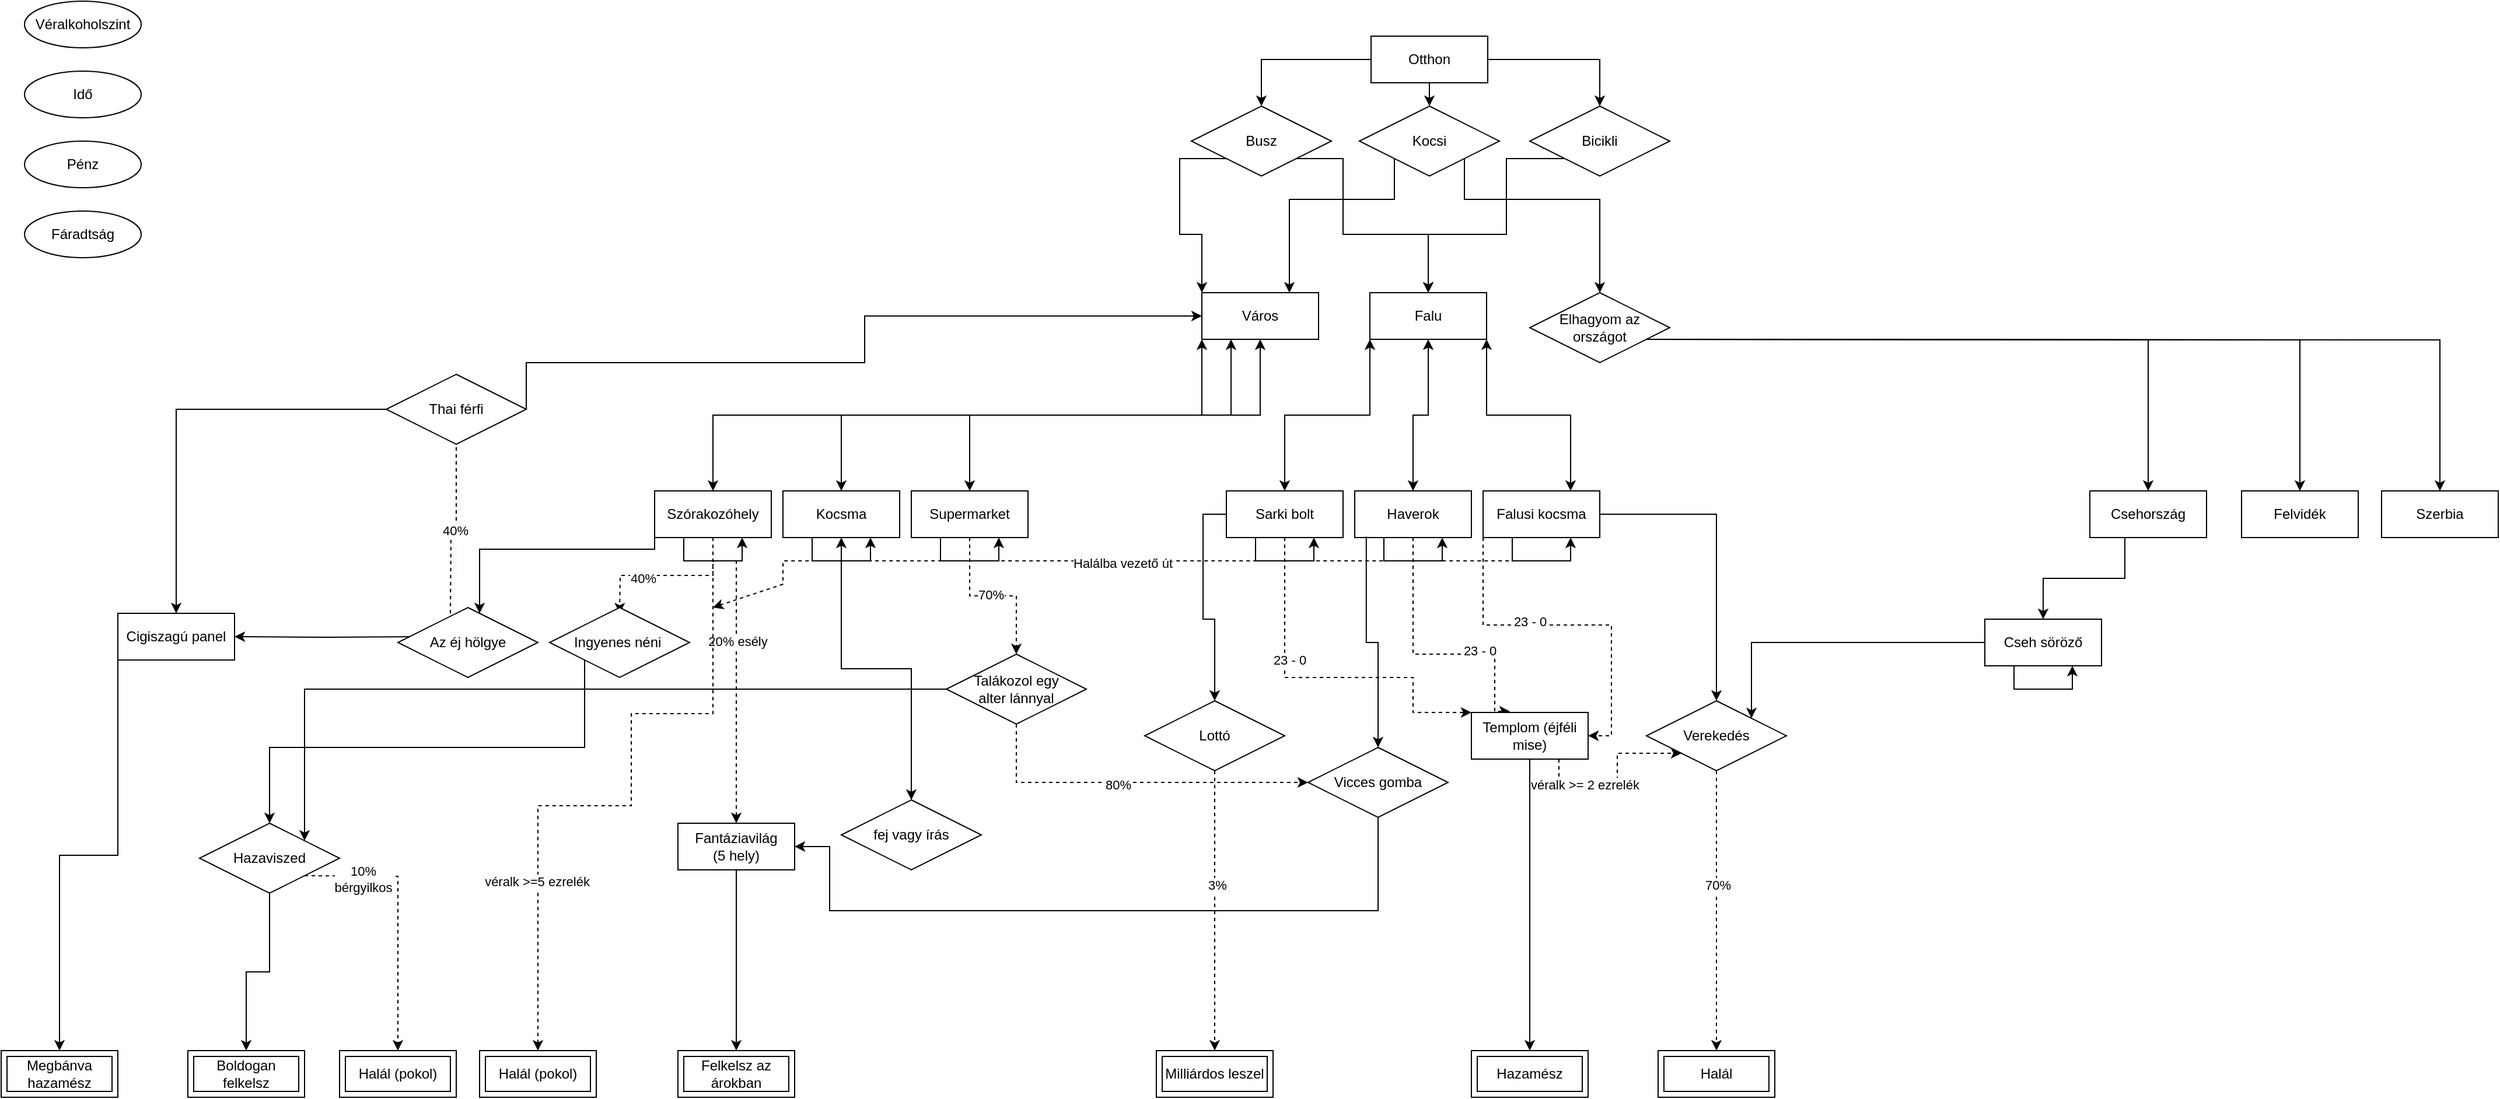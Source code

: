 <mxfile version="22.0.8" type="device">
  <diagram name="1 oldal" id="NKUjbfIIkNCAXG6hOmBV">
    <mxGraphModel dx="2336" dy="832" grid="1" gridSize="10" guides="1" tooltips="1" connect="1" arrows="1" fold="1" page="1" pageScale="1" pageWidth="827" pageHeight="1169" math="0" shadow="0">
      <root>
        <mxCell id="0" />
        <mxCell id="1" parent="0" />
        <mxCell id="3YcAJ76opa_9jH1ES2YX-13" style="edgeStyle=orthogonalEdgeStyle;rounded=0;orthogonalLoop=1;jettySize=auto;html=1;exitX=0;exitY=0.5;exitDx=0;exitDy=0;entryX=0.5;entryY=0;entryDx=0;entryDy=0;" edge="1" parent="1" source="3YcAJ76opa_9jH1ES2YX-1" target="3YcAJ76opa_9jH1ES2YX-11">
          <mxGeometry relative="1" as="geometry" />
        </mxCell>
        <mxCell id="3YcAJ76opa_9jH1ES2YX-14" style="edgeStyle=orthogonalEdgeStyle;rounded=0;orthogonalLoop=1;jettySize=auto;html=1;exitX=0.5;exitY=1;exitDx=0;exitDy=0;entryX=0.5;entryY=0;entryDx=0;entryDy=0;" edge="1" parent="1" source="3YcAJ76opa_9jH1ES2YX-1" target="3YcAJ76opa_9jH1ES2YX-9">
          <mxGeometry relative="1" as="geometry" />
        </mxCell>
        <mxCell id="3YcAJ76opa_9jH1ES2YX-15" style="edgeStyle=orthogonalEdgeStyle;rounded=0;orthogonalLoop=1;jettySize=auto;html=1;exitX=1;exitY=0.5;exitDx=0;exitDy=0;entryX=0.5;entryY=0;entryDx=0;entryDy=0;" edge="1" parent="1" source="3YcAJ76opa_9jH1ES2YX-1" target="3YcAJ76opa_9jH1ES2YX-12">
          <mxGeometry relative="1" as="geometry" />
        </mxCell>
        <mxCell id="3YcAJ76opa_9jH1ES2YX-1" value="Otthon" style="whiteSpace=wrap;html=1;align=center;" vertex="1" parent="1">
          <mxGeometry x="364" y="50" width="100" height="40" as="geometry" />
        </mxCell>
        <mxCell id="3YcAJ76opa_9jH1ES2YX-2" value="Véralkoholszint" style="ellipse;whiteSpace=wrap;html=1;align=center;" vertex="1" parent="1">
          <mxGeometry x="-790" y="20" width="100" height="40" as="geometry" />
        </mxCell>
        <mxCell id="3YcAJ76opa_9jH1ES2YX-3" value="Idő" style="ellipse;whiteSpace=wrap;html=1;align=center;" vertex="1" parent="1">
          <mxGeometry x="-790" y="80" width="100" height="40" as="geometry" />
        </mxCell>
        <mxCell id="3YcAJ76opa_9jH1ES2YX-4" value="Pénz" style="ellipse;whiteSpace=wrap;html=1;align=center;" vertex="1" parent="1">
          <mxGeometry x="-790" y="140" width="100" height="40" as="geometry" />
        </mxCell>
        <mxCell id="3YcAJ76opa_9jH1ES2YX-24" style="edgeStyle=orthogonalEdgeStyle;rounded=0;orthogonalLoop=1;jettySize=auto;html=1;exitX=0;exitY=1;exitDx=0;exitDy=0;entryX=0.5;entryY=0;entryDx=0;entryDy=0;startArrow=classic;startFill=1;" edge="1" parent="1" source="3YcAJ76opa_9jH1ES2YX-5" target="3YcAJ76opa_9jH1ES2YX-23">
          <mxGeometry relative="1" as="geometry" />
        </mxCell>
        <mxCell id="3YcAJ76opa_9jH1ES2YX-27" style="edgeStyle=orthogonalEdgeStyle;rounded=0;orthogonalLoop=1;jettySize=auto;html=1;exitX=0.25;exitY=1;exitDx=0;exitDy=0;entryX=0.5;entryY=0;entryDx=0;entryDy=0;startArrow=classic;startFill=1;" edge="1" parent="1" source="3YcAJ76opa_9jH1ES2YX-5" target="3YcAJ76opa_9jH1ES2YX-25">
          <mxGeometry relative="1" as="geometry" />
        </mxCell>
        <mxCell id="3YcAJ76opa_9jH1ES2YX-29" style="edgeStyle=orthogonalEdgeStyle;rounded=0;orthogonalLoop=1;jettySize=auto;html=1;exitX=0.5;exitY=1;exitDx=0;exitDy=0;entryX=0.5;entryY=0;entryDx=0;entryDy=0;startArrow=classic;startFill=1;" edge="1" parent="1" source="3YcAJ76opa_9jH1ES2YX-5" target="3YcAJ76opa_9jH1ES2YX-28">
          <mxGeometry relative="1" as="geometry" />
        </mxCell>
        <mxCell id="3YcAJ76opa_9jH1ES2YX-5" value="Város" style="whiteSpace=wrap;html=1;align=center;" vertex="1" parent="1">
          <mxGeometry x="219" y="270" width="100" height="40" as="geometry" />
        </mxCell>
        <mxCell id="3YcAJ76opa_9jH1ES2YX-33" style="edgeStyle=orthogonalEdgeStyle;rounded=0;orthogonalLoop=1;jettySize=auto;html=1;exitX=0;exitY=1;exitDx=0;exitDy=0;entryX=0.5;entryY=0;entryDx=0;entryDy=0;startArrow=classic;startFill=1;" edge="1" parent="1" source="3YcAJ76opa_9jH1ES2YX-6" target="3YcAJ76opa_9jH1ES2YX-32">
          <mxGeometry relative="1" as="geometry" />
        </mxCell>
        <mxCell id="3YcAJ76opa_9jH1ES2YX-49" style="edgeStyle=orthogonalEdgeStyle;rounded=0;orthogonalLoop=1;jettySize=auto;html=1;exitX=0.5;exitY=1;exitDx=0;exitDy=0;entryX=0.5;entryY=0;entryDx=0;entryDy=0;startArrow=classic;startFill=1;" edge="1" parent="1" source="3YcAJ76opa_9jH1ES2YX-6" target="3YcAJ76opa_9jH1ES2YX-34">
          <mxGeometry relative="1" as="geometry" />
        </mxCell>
        <mxCell id="3YcAJ76opa_9jH1ES2YX-52" style="edgeStyle=orthogonalEdgeStyle;rounded=0;orthogonalLoop=1;jettySize=auto;html=1;exitX=1;exitY=1;exitDx=0;exitDy=0;entryX=0.75;entryY=0;entryDx=0;entryDy=0;startArrow=classic;startFill=1;" edge="1" parent="1" source="3YcAJ76opa_9jH1ES2YX-6" target="3YcAJ76opa_9jH1ES2YX-36">
          <mxGeometry relative="1" as="geometry" />
        </mxCell>
        <mxCell id="3YcAJ76opa_9jH1ES2YX-6" value="Falu" style="whiteSpace=wrap;html=1;align=center;" vertex="1" parent="1">
          <mxGeometry x="363" y="270" width="100" height="40" as="geometry" />
        </mxCell>
        <mxCell id="3YcAJ76opa_9jH1ES2YX-46" style="edgeStyle=orthogonalEdgeStyle;rounded=0;orthogonalLoop=1;jettySize=auto;html=1;exitX=1;exitY=1;exitDx=0;exitDy=0;entryX=0.5;entryY=0;entryDx=0;entryDy=0;" edge="1" parent="1" target="3YcAJ76opa_9jH1ES2YX-45">
          <mxGeometry relative="1" as="geometry">
            <mxPoint x="610" y="310" as="sourcePoint" />
          </mxGeometry>
        </mxCell>
        <mxCell id="3YcAJ76opa_9jH1ES2YX-47" style="edgeStyle=orthogonalEdgeStyle;rounded=0;orthogonalLoop=1;jettySize=auto;html=1;exitX=0.75;exitY=1;exitDx=0;exitDy=0;entryX=0.5;entryY=0;entryDx=0;entryDy=0;" edge="1" parent="1" target="3YcAJ76opa_9jH1ES2YX-44">
          <mxGeometry relative="1" as="geometry">
            <mxPoint x="585" y="310" as="sourcePoint" />
          </mxGeometry>
        </mxCell>
        <mxCell id="3YcAJ76opa_9jH1ES2YX-48" style="edgeStyle=orthogonalEdgeStyle;rounded=0;orthogonalLoop=1;jettySize=auto;html=1;exitX=0.5;exitY=1;exitDx=0;exitDy=0;entryX=0.5;entryY=0;entryDx=0;entryDy=0;" edge="1" parent="1" target="3YcAJ76opa_9jH1ES2YX-43">
          <mxGeometry relative="1" as="geometry">
            <mxPoint x="560" y="310" as="sourcePoint" />
          </mxGeometry>
        </mxCell>
        <mxCell id="3YcAJ76opa_9jH1ES2YX-17" style="edgeStyle=orthogonalEdgeStyle;rounded=0;orthogonalLoop=1;jettySize=auto;html=1;exitX=1;exitY=1;exitDx=0;exitDy=0;entryX=0.5;entryY=0;entryDx=0;entryDy=0;" edge="1" parent="1" source="3YcAJ76opa_9jH1ES2YX-9">
          <mxGeometry relative="1" as="geometry">
            <mxPoint x="560" y="270" as="targetPoint" />
            <Array as="points">
              <mxPoint x="444" y="190" />
              <mxPoint x="560" y="190" />
            </Array>
          </mxGeometry>
        </mxCell>
        <mxCell id="3YcAJ76opa_9jH1ES2YX-21" style="edgeStyle=orthogonalEdgeStyle;rounded=0;orthogonalLoop=1;jettySize=auto;html=1;exitX=0;exitY=1;exitDx=0;exitDy=0;entryX=0.75;entryY=0;entryDx=0;entryDy=0;" edge="1" parent="1" source="3YcAJ76opa_9jH1ES2YX-9" target="3YcAJ76opa_9jH1ES2YX-5">
          <mxGeometry relative="1" as="geometry">
            <Array as="points">
              <mxPoint x="384" y="190" />
              <mxPoint x="294" y="190" />
            </Array>
          </mxGeometry>
        </mxCell>
        <mxCell id="3YcAJ76opa_9jH1ES2YX-9" value="Kocsi" style="shape=rhombus;perimeter=rhombusPerimeter;whiteSpace=wrap;html=1;align=center;" vertex="1" parent="1">
          <mxGeometry x="354" y="110" width="120" height="60" as="geometry" />
        </mxCell>
        <mxCell id="3YcAJ76opa_9jH1ES2YX-19" style="edgeStyle=orthogonalEdgeStyle;rounded=0;orthogonalLoop=1;jettySize=auto;html=1;exitX=1;exitY=1;exitDx=0;exitDy=0;entryX=0.5;entryY=0;entryDx=0;entryDy=0;" edge="1" parent="1" source="3YcAJ76opa_9jH1ES2YX-11" target="3YcAJ76opa_9jH1ES2YX-6">
          <mxGeometry relative="1" as="geometry">
            <Array as="points">
              <mxPoint x="340" y="155" />
              <mxPoint x="340" y="220" />
              <mxPoint x="413" y="220" />
            </Array>
          </mxGeometry>
        </mxCell>
        <mxCell id="3YcAJ76opa_9jH1ES2YX-22" style="edgeStyle=orthogonalEdgeStyle;rounded=0;orthogonalLoop=1;jettySize=auto;html=1;exitX=0;exitY=1;exitDx=0;exitDy=0;entryX=0;entryY=0;entryDx=0;entryDy=0;" edge="1" parent="1" source="3YcAJ76opa_9jH1ES2YX-11" target="3YcAJ76opa_9jH1ES2YX-5">
          <mxGeometry relative="1" as="geometry">
            <Array as="points">
              <mxPoint x="200" y="155" />
              <mxPoint x="200" y="220" />
              <mxPoint x="219" y="220" />
            </Array>
          </mxGeometry>
        </mxCell>
        <mxCell id="3YcAJ76opa_9jH1ES2YX-11" value="Busz" style="shape=rhombus;perimeter=rhombusPerimeter;whiteSpace=wrap;html=1;align=center;" vertex="1" parent="1">
          <mxGeometry x="210" y="110" width="120" height="60" as="geometry" />
        </mxCell>
        <mxCell id="3YcAJ76opa_9jH1ES2YX-20" style="edgeStyle=orthogonalEdgeStyle;rounded=0;orthogonalLoop=1;jettySize=auto;html=1;exitX=0;exitY=1;exitDx=0;exitDy=0;entryX=0.5;entryY=0;entryDx=0;entryDy=0;" edge="1" parent="1" source="3YcAJ76opa_9jH1ES2YX-12" target="3YcAJ76opa_9jH1ES2YX-6">
          <mxGeometry relative="1" as="geometry">
            <Array as="points">
              <mxPoint x="480" y="155" />
              <mxPoint x="480" y="220" />
              <mxPoint x="413" y="220" />
            </Array>
          </mxGeometry>
        </mxCell>
        <mxCell id="3YcAJ76opa_9jH1ES2YX-12" value="Bicikli" style="shape=rhombus;perimeter=rhombusPerimeter;whiteSpace=wrap;html=1;align=center;" vertex="1" parent="1">
          <mxGeometry x="500" y="110" width="120" height="60" as="geometry" />
        </mxCell>
        <mxCell id="3YcAJ76opa_9jH1ES2YX-58" style="edgeStyle=orthogonalEdgeStyle;rounded=0;orthogonalLoop=1;jettySize=auto;html=1;exitX=0;exitY=1;exitDx=0;exitDy=0;entryX=0.5;entryY=0;entryDx=0;entryDy=0;" edge="1" parent="1" source="3YcAJ76opa_9jH1ES2YX-23">
          <mxGeometry relative="1" as="geometry">
            <mxPoint x="-400" y="545" as="targetPoint" />
            <Array as="points">
              <mxPoint x="-250" y="490" />
              <mxPoint x="-400" y="490" />
            </Array>
          </mxGeometry>
        </mxCell>
        <mxCell id="3YcAJ76opa_9jH1ES2YX-59" style="edgeStyle=orthogonalEdgeStyle;rounded=0;orthogonalLoop=1;jettySize=auto;html=1;exitX=0.5;exitY=1;exitDx=0;exitDy=0;entryX=0.5;entryY=0;entryDx=0;entryDy=0;dashed=1;" edge="1" parent="1" source="3YcAJ76opa_9jH1ES2YX-23">
          <mxGeometry relative="1" as="geometry">
            <mxPoint x="-280.0" y="545" as="targetPoint" />
          </mxGeometry>
        </mxCell>
        <mxCell id="3YcAJ76opa_9jH1ES2YX-119" value="40%" style="edgeLabel;html=1;align=center;verticalAlign=middle;resizable=0;points=[];" vertex="1" connectable="0" parent="3YcAJ76opa_9jH1ES2YX-59">
          <mxGeometry x="0.287" y="2" relative="1" as="geometry">
            <mxPoint as="offset" />
          </mxGeometry>
        </mxCell>
        <mxCell id="3YcAJ76opa_9jH1ES2YX-23" value="Szórakozóhely" style="whiteSpace=wrap;html=1;align=center;gradientColor=none;perimeterSpacing=0;glass=0;" vertex="1" parent="1">
          <mxGeometry x="-250" y="440" width="100" height="40" as="geometry" />
        </mxCell>
        <mxCell id="3YcAJ76opa_9jH1ES2YX-137" style="edgeStyle=orthogonalEdgeStyle;rounded=0;orthogonalLoop=1;jettySize=auto;html=1;exitX=0.5;exitY=1;exitDx=0;exitDy=0;entryX=0.5;entryY=0;entryDx=0;entryDy=0;startArrow=classic;startFill=1;" edge="1" parent="1" source="3YcAJ76opa_9jH1ES2YX-25" target="3YcAJ76opa_9jH1ES2YX-136">
          <mxGeometry relative="1" as="geometry" />
        </mxCell>
        <mxCell id="3YcAJ76opa_9jH1ES2YX-25" value="Kocsma" style="whiteSpace=wrap;html=1;align=center;" vertex="1" parent="1">
          <mxGeometry x="-140" y="440" width="100" height="40" as="geometry" />
        </mxCell>
        <mxCell id="3YcAJ76opa_9jH1ES2YX-26" value="Fáradtság" style="ellipse;whiteSpace=wrap;html=1;align=center;" vertex="1" parent="1">
          <mxGeometry x="-790" y="200" width="100" height="40" as="geometry" />
        </mxCell>
        <mxCell id="3YcAJ76opa_9jH1ES2YX-132" style="edgeStyle=orthogonalEdgeStyle;rounded=0;orthogonalLoop=1;jettySize=auto;html=1;exitX=0.5;exitY=1;exitDx=0;exitDy=0;entryX=0.5;entryY=0;entryDx=0;entryDy=0;dashed=1;" edge="1" parent="1" source="3YcAJ76opa_9jH1ES2YX-28" target="3YcAJ76opa_9jH1ES2YX-130">
          <mxGeometry relative="1" as="geometry" />
        </mxCell>
        <mxCell id="3YcAJ76opa_9jH1ES2YX-133" value="70%" style="edgeLabel;html=1;align=center;verticalAlign=middle;resizable=0;points=[];" vertex="1" connectable="0" parent="3YcAJ76opa_9jH1ES2YX-132">
          <mxGeometry x="-0.036" y="1" relative="1" as="geometry">
            <mxPoint as="offset" />
          </mxGeometry>
        </mxCell>
        <mxCell id="3YcAJ76opa_9jH1ES2YX-28" value="Supermarket" style="whiteSpace=wrap;html=1;align=center;" vertex="1" parent="1">
          <mxGeometry x="-30" y="440" width="100" height="40" as="geometry" />
        </mxCell>
        <mxCell id="3YcAJ76opa_9jH1ES2YX-82" style="edgeStyle=orthogonalEdgeStyle;rounded=0;orthogonalLoop=1;jettySize=auto;html=1;exitX=0.5;exitY=1;exitDx=0;exitDy=0;entryX=0;entryY=0;entryDx=0;entryDy=0;dashed=1;" edge="1" parent="1" source="3YcAJ76opa_9jH1ES2YX-32" target="3YcAJ76opa_9jH1ES2YX-81">
          <mxGeometry relative="1" as="geometry">
            <Array as="points">
              <mxPoint x="290" y="600" />
              <mxPoint x="400" y="600" />
            </Array>
          </mxGeometry>
        </mxCell>
        <mxCell id="3YcAJ76opa_9jH1ES2YX-85" value="23 - 0" style="edgeLabel;html=1;align=center;verticalAlign=middle;resizable=0;points=[];" vertex="1" connectable="0" parent="3YcAJ76opa_9jH1ES2YX-82">
          <mxGeometry x="-0.321" y="4" relative="1" as="geometry">
            <mxPoint as="offset" />
          </mxGeometry>
        </mxCell>
        <mxCell id="3YcAJ76opa_9jH1ES2YX-141" style="edgeStyle=orthogonalEdgeStyle;rounded=0;orthogonalLoop=1;jettySize=auto;html=1;entryX=0.5;entryY=0;entryDx=0;entryDy=0;" edge="1" parent="1" source="3YcAJ76opa_9jH1ES2YX-32" target="3YcAJ76opa_9jH1ES2YX-140">
          <mxGeometry relative="1" as="geometry">
            <mxPoint x="230" y="640" as="targetPoint" />
            <Array as="points">
              <mxPoint x="220" y="460" />
              <mxPoint x="220" y="550" />
              <mxPoint x="230" y="550" />
            </Array>
          </mxGeometry>
        </mxCell>
        <mxCell id="3YcAJ76opa_9jH1ES2YX-32" value="Sarki bolt" style="whiteSpace=wrap;html=1;align=center;" vertex="1" parent="1">
          <mxGeometry x="240" y="440" width="100" height="40" as="geometry" />
        </mxCell>
        <mxCell id="3YcAJ76opa_9jH1ES2YX-83" style="edgeStyle=orthogonalEdgeStyle;rounded=0;orthogonalLoop=1;jettySize=auto;html=1;exitX=0.5;exitY=1;exitDx=0;exitDy=0;entryX=0.33;entryY=-0.025;entryDx=0;entryDy=0;dashed=1;entryPerimeter=0;" edge="1" parent="1" source="3YcAJ76opa_9jH1ES2YX-34" target="3YcAJ76opa_9jH1ES2YX-81">
          <mxGeometry relative="1" as="geometry">
            <Array as="points">
              <mxPoint x="400" y="580" />
              <mxPoint x="470" y="580" />
              <mxPoint x="470" y="629" />
            </Array>
          </mxGeometry>
        </mxCell>
        <mxCell id="3YcAJ76opa_9jH1ES2YX-86" value="23 - 0" style="edgeLabel;html=1;align=center;verticalAlign=middle;resizable=0;points=[];" vertex="1" connectable="0" parent="3YcAJ76opa_9jH1ES2YX-83">
          <mxGeometry x="0.354" y="3" relative="1" as="geometry">
            <mxPoint as="offset" />
          </mxGeometry>
        </mxCell>
        <mxCell id="3YcAJ76opa_9jH1ES2YX-34" value="Haverok" style="whiteSpace=wrap;html=1;align=center;" vertex="1" parent="1">
          <mxGeometry x="350" y="440" width="100" height="40" as="geometry" />
        </mxCell>
        <mxCell id="3YcAJ76opa_9jH1ES2YX-84" style="edgeStyle=orthogonalEdgeStyle;rounded=0;orthogonalLoop=1;jettySize=auto;html=1;exitX=0;exitY=1;exitDx=0;exitDy=0;entryX=1;entryY=0.5;entryDx=0;entryDy=0;dashed=1;" edge="1" parent="1" source="3YcAJ76opa_9jH1ES2YX-36" target="3YcAJ76opa_9jH1ES2YX-81">
          <mxGeometry relative="1" as="geometry" />
        </mxCell>
        <mxCell id="3YcAJ76opa_9jH1ES2YX-87" value="23 - 0" style="edgeLabel;html=1;align=center;verticalAlign=middle;resizable=0;points=[];" vertex="1" connectable="0" parent="3YcAJ76opa_9jH1ES2YX-84">
          <mxGeometry x="-0.234" y="3" relative="1" as="geometry">
            <mxPoint as="offset" />
          </mxGeometry>
        </mxCell>
        <mxCell id="3YcAJ76opa_9jH1ES2YX-146" style="edgeStyle=orthogonalEdgeStyle;rounded=0;orthogonalLoop=1;jettySize=auto;html=1;exitX=1;exitY=0.5;exitDx=0;exitDy=0;entryX=0.5;entryY=0;entryDx=0;entryDy=0;" edge="1" parent="1" source="3YcAJ76opa_9jH1ES2YX-36" target="3YcAJ76opa_9jH1ES2YX-145">
          <mxGeometry relative="1" as="geometry" />
        </mxCell>
        <mxCell id="3YcAJ76opa_9jH1ES2YX-36" value="Falusi kocsma" style="whiteSpace=wrap;html=1;align=center;" vertex="1" parent="1">
          <mxGeometry x="460" y="440" width="100" height="40" as="geometry" />
        </mxCell>
        <mxCell id="3YcAJ76opa_9jH1ES2YX-164" style="edgeStyle=orthogonalEdgeStyle;rounded=0;orthogonalLoop=1;jettySize=auto;html=1;entryX=0.5;entryY=0;entryDx=0;entryDy=0;startArrow=none;startFill=0;" edge="1" parent="1" source="3YcAJ76opa_9jH1ES2YX-43" target="3YcAJ76opa_9jH1ES2YX-162">
          <mxGeometry relative="1" as="geometry">
            <Array as="points">
              <mxPoint x="1010" y="515" />
              <mxPoint x="940" y="515" />
            </Array>
          </mxGeometry>
        </mxCell>
        <mxCell id="3YcAJ76opa_9jH1ES2YX-43" value="Csehország" style="whiteSpace=wrap;html=1;align=center;" vertex="1" parent="1">
          <mxGeometry x="980" y="440" width="100" height="40" as="geometry" />
        </mxCell>
        <mxCell id="3YcAJ76opa_9jH1ES2YX-44" value="Felvidék" style="whiteSpace=wrap;html=1;align=center;" vertex="1" parent="1">
          <mxGeometry x="1110" y="440" width="100" height="40" as="geometry" />
        </mxCell>
        <mxCell id="3YcAJ76opa_9jH1ES2YX-45" value="Szerbia" style="whiteSpace=wrap;html=1;align=center;" vertex="1" parent="1">
          <mxGeometry x="1230" y="440" width="100" height="40" as="geometry" />
        </mxCell>
        <mxCell id="3YcAJ76opa_9jH1ES2YX-99" style="edgeStyle=orthogonalEdgeStyle;rounded=0;orthogonalLoop=1;jettySize=auto;html=1;exitX=0;exitY=0.5;exitDx=0;exitDy=0;entryX=1;entryY=0.5;entryDx=0;entryDy=0;" edge="1" parent="1" target="3YcAJ76opa_9jH1ES2YX-98">
          <mxGeometry relative="1" as="geometry">
            <mxPoint x="-450.0" y="565" as="sourcePoint" />
          </mxGeometry>
        </mxCell>
        <mxCell id="3YcAJ76opa_9jH1ES2YX-104" style="edgeStyle=orthogonalEdgeStyle;rounded=0;orthogonalLoop=1;jettySize=auto;html=1;exitX=0.25;exitY=0;exitDx=0;exitDy=0;endArrow=none;endFill=0;shadow=1;dashed=1;entryX=0.5;entryY=1;entryDx=0;entryDy=0;" edge="1" parent="1" target="3YcAJ76opa_9jH1ES2YX-109">
          <mxGeometry relative="1" as="geometry">
            <mxPoint x="-422.0" y="402" as="targetPoint" />
            <mxPoint x="-425.0" y="545" as="sourcePoint" />
          </mxGeometry>
        </mxCell>
        <mxCell id="3YcAJ76opa_9jH1ES2YX-105" value="40%" style="edgeLabel;html=1;align=center;verticalAlign=middle;resizable=0;points=[];" vertex="1" connectable="0" parent="3YcAJ76opa_9jH1ES2YX-104">
          <mxGeometry x="-0.018" y="-2" relative="1" as="geometry">
            <mxPoint x="2" y="-1" as="offset" />
          </mxGeometry>
        </mxCell>
        <mxCell id="3YcAJ76opa_9jH1ES2YX-116" style="edgeStyle=orthogonalEdgeStyle;rounded=0;orthogonalLoop=1;jettySize=auto;html=1;exitX=0;exitY=1;exitDx=0;exitDy=0;entryX=0.5;entryY=0;entryDx=0;entryDy=0;" edge="1" parent="1" source="3YcAJ76opa_9jH1ES2YX-161" target="3YcAJ76opa_9jH1ES2YX-115">
          <mxGeometry relative="1" as="geometry">
            <mxPoint x="-280.0" y="585" as="sourcePoint" />
            <Array as="points">
              <mxPoint x="-310" y="660" />
              <mxPoint x="-580" y="660" />
            </Array>
          </mxGeometry>
        </mxCell>
        <mxCell id="3YcAJ76opa_9jH1ES2YX-63" style="edgeStyle=orthogonalEdgeStyle;rounded=0;orthogonalLoop=1;jettySize=auto;html=1;exitX=0.25;exitY=1;exitDx=0;exitDy=0;entryX=0.75;entryY=1;entryDx=0;entryDy=0;" edge="1" parent="1" source="3YcAJ76opa_9jH1ES2YX-23" target="3YcAJ76opa_9jH1ES2YX-23">
          <mxGeometry relative="1" as="geometry">
            <Array as="points">
              <mxPoint x="-225" y="500" />
              <mxPoint x="-175" y="500" />
            </Array>
          </mxGeometry>
        </mxCell>
        <mxCell id="3YcAJ76opa_9jH1ES2YX-64" style="edgeStyle=orthogonalEdgeStyle;rounded=0;orthogonalLoop=1;jettySize=auto;html=1;exitX=0.25;exitY=1;exitDx=0;exitDy=0;entryX=0.75;entryY=1;entryDx=0;entryDy=0;" edge="1" parent="1" source="3YcAJ76opa_9jH1ES2YX-25" target="3YcAJ76opa_9jH1ES2YX-25">
          <mxGeometry relative="1" as="geometry" />
        </mxCell>
        <mxCell id="3YcAJ76opa_9jH1ES2YX-65" style="edgeStyle=orthogonalEdgeStyle;rounded=0;orthogonalLoop=1;jettySize=auto;html=1;exitX=0.25;exitY=1;exitDx=0;exitDy=0;entryX=0.75;entryY=1;entryDx=0;entryDy=0;" edge="1" parent="1" source="3YcAJ76opa_9jH1ES2YX-28" target="3YcAJ76opa_9jH1ES2YX-28">
          <mxGeometry relative="1" as="geometry" />
        </mxCell>
        <mxCell id="3YcAJ76opa_9jH1ES2YX-66" style="edgeStyle=orthogonalEdgeStyle;rounded=0;orthogonalLoop=1;jettySize=auto;html=1;exitX=0.25;exitY=1;exitDx=0;exitDy=0;entryX=0.75;entryY=1;entryDx=0;entryDy=0;" edge="1" parent="1" source="3YcAJ76opa_9jH1ES2YX-32" target="3YcAJ76opa_9jH1ES2YX-32">
          <mxGeometry relative="1" as="geometry" />
        </mxCell>
        <mxCell id="3YcAJ76opa_9jH1ES2YX-67" style="edgeStyle=orthogonalEdgeStyle;rounded=0;orthogonalLoop=1;jettySize=auto;html=1;exitX=0.25;exitY=1;exitDx=0;exitDy=0;entryX=0.75;entryY=1;entryDx=0;entryDy=0;" edge="1" parent="1" source="3YcAJ76opa_9jH1ES2YX-34" target="3YcAJ76opa_9jH1ES2YX-34">
          <mxGeometry relative="1" as="geometry" />
        </mxCell>
        <mxCell id="3YcAJ76opa_9jH1ES2YX-68" style="edgeStyle=orthogonalEdgeStyle;rounded=0;orthogonalLoop=1;jettySize=auto;html=1;exitX=0.25;exitY=1;exitDx=0;exitDy=0;entryX=0.75;entryY=1;entryDx=0;entryDy=0;" edge="1" parent="1" source="3YcAJ76opa_9jH1ES2YX-36" target="3YcAJ76opa_9jH1ES2YX-36">
          <mxGeometry relative="1" as="geometry" />
        </mxCell>
        <mxCell id="3YcAJ76opa_9jH1ES2YX-72" style="edgeStyle=orthogonalEdgeStyle;rounded=0;orthogonalLoop=1;jettySize=auto;html=1;exitX=0.5;exitY=1;exitDx=0;exitDy=0;entryX=0.5;entryY=0;entryDx=0;entryDy=0;" edge="1" parent="1" source="3YcAJ76opa_9jH1ES2YX-71" target="3YcAJ76opa_9jH1ES2YX-90">
          <mxGeometry relative="1" as="geometry">
            <mxPoint x="-180.0" y="920" as="targetPoint" />
          </mxGeometry>
        </mxCell>
        <mxCell id="3YcAJ76opa_9jH1ES2YX-75" style="edgeStyle=orthogonalEdgeStyle;rounded=0;orthogonalLoop=1;jettySize=auto;html=1;startArrow=classic;startFill=1;endArrow=none;endFill=0;dashed=1;" edge="1" parent="1" source="3YcAJ76opa_9jH1ES2YX-71">
          <mxGeometry relative="1" as="geometry">
            <mxPoint x="-180.0" y="500" as="targetPoint" />
          </mxGeometry>
        </mxCell>
        <mxCell id="3YcAJ76opa_9jH1ES2YX-76" value="20% esély" style="edgeLabel;html=1;align=center;verticalAlign=middle;resizable=0;points=[];" vertex="1" connectable="0" parent="3YcAJ76opa_9jH1ES2YX-75">
          <mxGeometry x="0.391" relative="1" as="geometry">
            <mxPoint as="offset" />
          </mxGeometry>
        </mxCell>
        <mxCell id="3YcAJ76opa_9jH1ES2YX-71" value="Fantáziavilág &lt;br&gt;(5 hely)" style="whiteSpace=wrap;html=1;align=center;" vertex="1" parent="1">
          <mxGeometry x="-230" y="725" width="100" height="40" as="geometry" />
        </mxCell>
        <mxCell id="3YcAJ76opa_9jH1ES2YX-78" style="edgeStyle=orthogonalEdgeStyle;rounded=0;orthogonalLoop=1;jettySize=auto;html=1;endArrow=none;endFill=0;startArrow=classic;startFill=1;dashed=1;exitX=0.5;exitY=0;exitDx=0;exitDy=0;" edge="1" parent="1" source="3YcAJ76opa_9jH1ES2YX-91">
          <mxGeometry relative="1" as="geometry">
            <mxPoint x="-220.0" y="500" as="targetPoint" />
            <mxPoint x="-430" y="760" as="sourcePoint" />
            <Array as="points">
              <mxPoint x="-350" y="710" />
              <mxPoint x="-270" y="710" />
              <mxPoint x="-270" y="631" />
              <mxPoint x="-200" y="631" />
              <mxPoint x="-200" y="500" />
            </Array>
          </mxGeometry>
        </mxCell>
        <mxCell id="3YcAJ76opa_9jH1ES2YX-79" value="véralk &amp;gt;=5 ezrelék&lt;br&gt;" style="edgeLabel;html=1;align=center;verticalAlign=middle;resizable=0;points=[];" vertex="1" connectable="0" parent="3YcAJ76opa_9jH1ES2YX-78">
          <mxGeometry x="-0.508" y="1" relative="1" as="geometry">
            <mxPoint as="offset" />
          </mxGeometry>
        </mxCell>
        <mxCell id="3YcAJ76opa_9jH1ES2YX-80" value="" style="endArrow=none;html=1;rounded=0;dashed=1;endFill=0;startArrow=classic;startFill=1;" edge="1" parent="1">
          <mxGeometry relative="1" as="geometry">
            <mxPoint x="-200" y="540" as="sourcePoint" />
            <mxPoint x="530" y="500" as="targetPoint" />
            <Array as="points">
              <mxPoint x="-140" y="520" />
              <mxPoint x="-140" y="500" />
            </Array>
          </mxGeometry>
        </mxCell>
        <mxCell id="3YcAJ76opa_9jH1ES2YX-88" value="Halálba vezető út" style="edgeLabel;html=1;align=center;verticalAlign=middle;resizable=0;points=[];" vertex="1" connectable="0" parent="3YcAJ76opa_9jH1ES2YX-80">
          <mxGeometry x="-0.007" y="-2" relative="1" as="geometry">
            <mxPoint as="offset" />
          </mxGeometry>
        </mxCell>
        <mxCell id="3YcAJ76opa_9jH1ES2YX-94" style="edgeStyle=orthogonalEdgeStyle;rounded=0;orthogonalLoop=1;jettySize=auto;html=1;exitX=0.5;exitY=1;exitDx=0;exitDy=0;entryX=0.5;entryY=0;entryDx=0;entryDy=0;" edge="1" parent="1" source="3YcAJ76opa_9jH1ES2YX-81" target="3YcAJ76opa_9jH1ES2YX-93">
          <mxGeometry relative="1" as="geometry" />
        </mxCell>
        <mxCell id="3YcAJ76opa_9jH1ES2YX-150" style="edgeStyle=orthogonalEdgeStyle;rounded=0;orthogonalLoop=1;jettySize=auto;html=1;exitX=0.75;exitY=1;exitDx=0;exitDy=0;entryX=0;entryY=1;entryDx=0;entryDy=0;dashed=1;" edge="1" parent="1" source="3YcAJ76opa_9jH1ES2YX-81" target="3YcAJ76opa_9jH1ES2YX-145">
          <mxGeometry relative="1" as="geometry" />
        </mxCell>
        <mxCell id="3YcAJ76opa_9jH1ES2YX-152" value="véralk &amp;gt;= 2 ezrelék" style="edgeLabel;html=1;align=center;verticalAlign=middle;resizable=0;points=[];" vertex="1" connectable="0" parent="3YcAJ76opa_9jH1ES2YX-150">
          <mxGeometry x="-0.439" y="-2" relative="1" as="geometry">
            <mxPoint as="offset" />
          </mxGeometry>
        </mxCell>
        <mxCell id="3YcAJ76opa_9jH1ES2YX-81" value="Templom (éjféli mise)" style="whiteSpace=wrap;html=1;align=center;" vertex="1" parent="1">
          <mxGeometry x="450" y="630" width="100" height="40" as="geometry" />
        </mxCell>
        <mxCell id="3YcAJ76opa_9jH1ES2YX-90" value="Felkelsz az árokban" style="shape=ext;margin=3;double=1;whiteSpace=wrap;html=1;align=center;" vertex="1" parent="1">
          <mxGeometry x="-230" y="920" width="100" height="40" as="geometry" />
        </mxCell>
        <mxCell id="3YcAJ76opa_9jH1ES2YX-91" value="Halál (pokol)" style="shape=ext;margin=3;double=1;whiteSpace=wrap;html=1;align=center;" vertex="1" parent="1">
          <mxGeometry x="-400" y="920" width="100" height="40" as="geometry" />
        </mxCell>
        <mxCell id="3YcAJ76opa_9jH1ES2YX-93" value="Hazamész" style="shape=ext;margin=3;double=1;whiteSpace=wrap;html=1;align=center;" vertex="1" parent="1">
          <mxGeometry x="450" y="920" width="100" height="40" as="geometry" />
        </mxCell>
        <mxCell id="3YcAJ76opa_9jH1ES2YX-112" style="edgeStyle=orthogonalEdgeStyle;rounded=0;orthogonalLoop=1;jettySize=auto;html=1;exitX=0;exitY=1;exitDx=0;exitDy=0;entryX=0.5;entryY=0;entryDx=0;entryDy=0;" edge="1" parent="1" source="3YcAJ76opa_9jH1ES2YX-98" target="3YcAJ76opa_9jH1ES2YX-111">
          <mxGeometry relative="1" as="geometry" />
        </mxCell>
        <mxCell id="3YcAJ76opa_9jH1ES2YX-98" value="Cigiszagú panel" style="whiteSpace=wrap;html=1;align=center;" vertex="1" parent="1">
          <mxGeometry x="-710" y="545" width="100" height="40" as="geometry" />
        </mxCell>
        <mxCell id="3YcAJ76opa_9jH1ES2YX-108" style="edgeStyle=orthogonalEdgeStyle;rounded=0;orthogonalLoop=1;jettySize=auto;html=1;entryX=0.5;entryY=0;entryDx=0;entryDy=0;exitX=0;exitY=0.5;exitDx=0;exitDy=0;" edge="1" parent="1" source="3YcAJ76opa_9jH1ES2YX-109" target="3YcAJ76opa_9jH1ES2YX-98">
          <mxGeometry relative="1" as="geometry">
            <mxPoint x="-480" y="380" as="sourcePoint" />
          </mxGeometry>
        </mxCell>
        <mxCell id="3YcAJ76opa_9jH1ES2YX-110" style="edgeStyle=orthogonalEdgeStyle;rounded=0;orthogonalLoop=1;jettySize=auto;html=1;exitX=1;exitY=0.5;exitDx=0;exitDy=0;entryX=0;entryY=0.5;entryDx=0;entryDy=0;" edge="1" parent="1" source="3YcAJ76opa_9jH1ES2YX-109" target="3YcAJ76opa_9jH1ES2YX-5">
          <mxGeometry relative="1" as="geometry">
            <Array as="points">
              <mxPoint x="-360" y="330" />
              <mxPoint x="-70" y="330" />
              <mxPoint x="-70" y="290" />
            </Array>
          </mxGeometry>
        </mxCell>
        <mxCell id="3YcAJ76opa_9jH1ES2YX-109" value="Thai férfi" style="shape=rhombus;perimeter=rhombusPerimeter;whiteSpace=wrap;html=1;align=center;" vertex="1" parent="1">
          <mxGeometry x="-480" y="340" width="120" height="60" as="geometry" />
        </mxCell>
        <mxCell id="3YcAJ76opa_9jH1ES2YX-111" value="Megbánva hazamész" style="shape=ext;margin=3;double=1;whiteSpace=wrap;html=1;align=center;" vertex="1" parent="1">
          <mxGeometry x="-810" y="920" width="100" height="40" as="geometry" />
        </mxCell>
        <mxCell id="3YcAJ76opa_9jH1ES2YX-118" style="edgeStyle=orthogonalEdgeStyle;rounded=0;orthogonalLoop=1;jettySize=auto;html=1;exitX=0.5;exitY=1;exitDx=0;exitDy=0;entryX=0.5;entryY=0;entryDx=0;entryDy=0;" edge="1" parent="1" source="3YcAJ76opa_9jH1ES2YX-115" target="3YcAJ76opa_9jH1ES2YX-117">
          <mxGeometry relative="1" as="geometry" />
        </mxCell>
        <mxCell id="3YcAJ76opa_9jH1ES2YX-115" value="Hazaviszed" style="shape=rhombus;perimeter=rhombusPerimeter;whiteSpace=wrap;html=1;align=center;" vertex="1" parent="1">
          <mxGeometry x="-640" y="725" width="120" height="60" as="geometry" />
        </mxCell>
        <mxCell id="3YcAJ76opa_9jH1ES2YX-117" value="Boldogan felkelsz" style="shape=ext;margin=3;double=1;whiteSpace=wrap;html=1;align=center;" vertex="1" parent="1">
          <mxGeometry x="-650" y="920" width="100" height="40" as="geometry" />
        </mxCell>
        <mxCell id="3YcAJ76opa_9jH1ES2YX-123" value="Halál (pokol)" style="shape=ext;margin=3;double=1;whiteSpace=wrap;html=1;align=center;" vertex="1" parent="1">
          <mxGeometry x="-520" y="920" width="100" height="40" as="geometry" />
        </mxCell>
        <mxCell id="3YcAJ76opa_9jH1ES2YX-124" style="edgeStyle=orthogonalEdgeStyle;rounded=0;orthogonalLoop=1;jettySize=auto;html=1;exitX=1;exitY=1;exitDx=0;exitDy=0;entryX=0.5;entryY=0;entryDx=0;entryDy=0;dashed=1;" edge="1" parent="1" target="3YcAJ76opa_9jH1ES2YX-123">
          <mxGeometry relative="1" as="geometry">
            <mxPoint x="-550" y="770" as="sourcePoint" />
            <mxPoint x="-455" y="920" as="targetPoint" />
          </mxGeometry>
        </mxCell>
        <mxCell id="3YcAJ76opa_9jH1ES2YX-125" value="10%&lt;br&gt;bérgyilkos" style="edgeLabel;html=1;align=center;verticalAlign=middle;resizable=0;points=[];" vertex="1" connectable="0" parent="3YcAJ76opa_9jH1ES2YX-124">
          <mxGeometry x="-0.567" y="-2" relative="1" as="geometry">
            <mxPoint as="offset" />
          </mxGeometry>
        </mxCell>
        <mxCell id="3YcAJ76opa_9jH1ES2YX-134" style="edgeStyle=orthogonalEdgeStyle;rounded=0;orthogonalLoop=1;jettySize=auto;html=1;exitX=0;exitY=0.5;exitDx=0;exitDy=0;entryX=1;entryY=0;entryDx=0;entryDy=0;" edge="1" parent="1" source="3YcAJ76opa_9jH1ES2YX-130" target="3YcAJ76opa_9jH1ES2YX-115">
          <mxGeometry relative="1" as="geometry" />
        </mxCell>
        <mxCell id="3YcAJ76opa_9jH1ES2YX-130" value="Talákozol egy&lt;br&gt;alter lánnyal" style="shape=rhombus;perimeter=rhombusPerimeter;whiteSpace=wrap;html=1;align=center;" vertex="1" parent="1">
          <mxGeometry y="580" width="120" height="60" as="geometry" />
        </mxCell>
        <mxCell id="3YcAJ76opa_9jH1ES2YX-136" value="fej vagy írás" style="shape=rhombus;perimeter=rhombusPerimeter;whiteSpace=wrap;html=1;align=center;" vertex="1" parent="1">
          <mxGeometry x="-90" y="705" width="120" height="60" as="geometry" />
        </mxCell>
        <mxCell id="3YcAJ76opa_9jH1ES2YX-143" style="edgeStyle=orthogonalEdgeStyle;rounded=0;orthogonalLoop=1;jettySize=auto;html=1;dashed=1;" edge="1" parent="1" source="3YcAJ76opa_9jH1ES2YX-140" target="3YcAJ76opa_9jH1ES2YX-142">
          <mxGeometry relative="1" as="geometry" />
        </mxCell>
        <mxCell id="3YcAJ76opa_9jH1ES2YX-144" value="3%" style="edgeLabel;html=1;align=center;verticalAlign=middle;resizable=0;points=[];" vertex="1" connectable="0" parent="3YcAJ76opa_9jH1ES2YX-143">
          <mxGeometry x="-0.183" y="2" relative="1" as="geometry">
            <mxPoint as="offset" />
          </mxGeometry>
        </mxCell>
        <mxCell id="3YcAJ76opa_9jH1ES2YX-140" value="Lottó" style="shape=rhombus;perimeter=rhombusPerimeter;whiteSpace=wrap;html=1;align=center;" vertex="1" parent="1">
          <mxGeometry x="170" y="620" width="120" height="60" as="geometry" />
        </mxCell>
        <mxCell id="3YcAJ76opa_9jH1ES2YX-142" value="Milliárdos leszel" style="shape=ext;margin=3;double=1;whiteSpace=wrap;html=1;align=center;" vertex="1" parent="1">
          <mxGeometry x="180" y="920" width="100" height="40" as="geometry" />
        </mxCell>
        <mxCell id="3YcAJ76opa_9jH1ES2YX-148" style="edgeStyle=orthogonalEdgeStyle;rounded=0;orthogonalLoop=1;jettySize=auto;html=1;exitX=0.5;exitY=1;exitDx=0;exitDy=0;entryX=0.5;entryY=0;entryDx=0;entryDy=0;dashed=1;" edge="1" parent="1" source="3YcAJ76opa_9jH1ES2YX-145" target="3YcAJ76opa_9jH1ES2YX-147">
          <mxGeometry relative="1" as="geometry" />
        </mxCell>
        <mxCell id="3YcAJ76opa_9jH1ES2YX-149" value="70%" style="edgeLabel;html=1;align=center;verticalAlign=middle;resizable=0;points=[];" vertex="1" connectable="0" parent="3YcAJ76opa_9jH1ES2YX-148">
          <mxGeometry x="-0.183" y="5" relative="1" as="geometry">
            <mxPoint x="-4" as="offset" />
          </mxGeometry>
        </mxCell>
        <mxCell id="3YcAJ76opa_9jH1ES2YX-145" value="Verekedés" style="shape=rhombus;perimeter=rhombusPerimeter;whiteSpace=wrap;html=1;align=center;" vertex="1" parent="1">
          <mxGeometry x="600" y="620" width="120" height="60" as="geometry" />
        </mxCell>
        <mxCell id="3YcAJ76opa_9jH1ES2YX-147" value="Halál" style="shape=ext;margin=3;double=1;whiteSpace=wrap;html=1;align=center;" vertex="1" parent="1">
          <mxGeometry x="610" y="920" width="100" height="40" as="geometry" />
        </mxCell>
        <mxCell id="3YcAJ76opa_9jH1ES2YX-158" style="edgeStyle=orthogonalEdgeStyle;rounded=0;orthogonalLoop=1;jettySize=auto;html=1;entryX=1;entryY=0.5;entryDx=0;entryDy=0;" edge="1" parent="1" source="3YcAJ76opa_9jH1ES2YX-153" target="3YcAJ76opa_9jH1ES2YX-71">
          <mxGeometry relative="1" as="geometry">
            <Array as="points">
              <mxPoint x="370" y="800" />
              <mxPoint x="-100" y="800" />
              <mxPoint x="-100" y="745" />
            </Array>
          </mxGeometry>
        </mxCell>
        <mxCell id="3YcAJ76opa_9jH1ES2YX-153" value="Vicces gomba" style="shape=rhombus;perimeter=rhombusPerimeter;whiteSpace=wrap;html=1;align=center;" vertex="1" parent="1">
          <mxGeometry x="310" y="660" width="120" height="60" as="geometry" />
        </mxCell>
        <mxCell id="3YcAJ76opa_9jH1ES2YX-154" style="edgeStyle=orthogonalEdgeStyle;rounded=0;orthogonalLoop=1;jettySize=auto;html=1;entryX=0.099;entryY=0.977;entryDx=0;entryDy=0;entryPerimeter=0;startArrow=classic;startFill=1;endArrow=none;endFill=0;" edge="1" parent="1" source="3YcAJ76opa_9jH1ES2YX-153" target="3YcAJ76opa_9jH1ES2YX-34">
          <mxGeometry relative="1" as="geometry" />
        </mxCell>
        <mxCell id="3YcAJ76opa_9jH1ES2YX-156" style="edgeStyle=orthogonalEdgeStyle;rounded=0;orthogonalLoop=1;jettySize=auto;html=1;entryX=0;entryY=0.5;entryDx=0;entryDy=0;startArrow=none;startFill=0;dashed=1;" edge="1" parent="1" source="3YcAJ76opa_9jH1ES2YX-130" target="3YcAJ76opa_9jH1ES2YX-153">
          <mxGeometry relative="1" as="geometry">
            <Array as="points">
              <mxPoint x="60" y="690" />
            </Array>
          </mxGeometry>
        </mxCell>
        <mxCell id="3YcAJ76opa_9jH1ES2YX-157" value="80%" style="edgeLabel;html=1;align=center;verticalAlign=middle;resizable=0;points=[];" vertex="1" connectable="0" parent="3YcAJ76opa_9jH1ES2YX-156">
          <mxGeometry x="-0.087" y="-2" relative="1" as="geometry">
            <mxPoint as="offset" />
          </mxGeometry>
        </mxCell>
        <mxCell id="3YcAJ76opa_9jH1ES2YX-159" value="Elhagyom az országot" style="shape=rhombus;perimeter=rhombusPerimeter;whiteSpace=wrap;html=1;align=center;" vertex="1" parent="1">
          <mxGeometry x="500" y="270" width="120" height="60" as="geometry" />
        </mxCell>
        <mxCell id="3YcAJ76opa_9jH1ES2YX-160" value="Az éj hölgye" style="shape=rhombus;perimeter=rhombusPerimeter;whiteSpace=wrap;html=1;align=center;" vertex="1" parent="1">
          <mxGeometry x="-470" y="540" width="120" height="60" as="geometry" />
        </mxCell>
        <mxCell id="3YcAJ76opa_9jH1ES2YX-161" value="Ingyenes néni&amp;nbsp;" style="shape=rhombus;perimeter=rhombusPerimeter;whiteSpace=wrap;html=1;align=center;" vertex="1" parent="1">
          <mxGeometry x="-340" y="540" width="120" height="60" as="geometry" />
        </mxCell>
        <mxCell id="3YcAJ76opa_9jH1ES2YX-163" style="edgeStyle=orthogonalEdgeStyle;rounded=0;orthogonalLoop=1;jettySize=auto;html=1;entryX=1;entryY=0;entryDx=0;entryDy=0;" edge="1" parent="1" source="3YcAJ76opa_9jH1ES2YX-162" target="3YcAJ76opa_9jH1ES2YX-145">
          <mxGeometry relative="1" as="geometry" />
        </mxCell>
        <mxCell id="3YcAJ76opa_9jH1ES2YX-162" value="Cseh söröző" style="whiteSpace=wrap;html=1;align=center;" vertex="1" parent="1">
          <mxGeometry x="890" y="550" width="100" height="40" as="geometry" />
        </mxCell>
        <mxCell id="3YcAJ76opa_9jH1ES2YX-165" style="edgeStyle=orthogonalEdgeStyle;rounded=0;orthogonalLoop=1;jettySize=auto;html=1;exitX=0.25;exitY=1;exitDx=0;exitDy=0;entryX=0.75;entryY=1;entryDx=0;entryDy=0;" edge="1" parent="1" source="3YcAJ76opa_9jH1ES2YX-162" target="3YcAJ76opa_9jH1ES2YX-162">
          <mxGeometry relative="1" as="geometry" />
        </mxCell>
      </root>
    </mxGraphModel>
  </diagram>
</mxfile>
